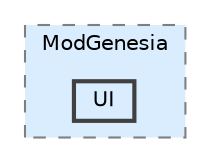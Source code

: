digraph "Q:/IdleWave/Projet/Assets/Scripts/ModGenesia/UI"
{
 // LATEX_PDF_SIZE
  bgcolor="transparent";
  edge [fontname=Helvetica,fontsize=10,labelfontname=Helvetica,labelfontsize=10];
  node [fontname=Helvetica,fontsize=10,shape=box,height=0.2,width=0.4];
  compound=true
  subgraph clusterdir_0b2f43b7b3d4a686a4c8e2c560629f2c {
    graph [ bgcolor="#daedff", pencolor="grey50", label="ModGenesia", fontname=Helvetica,fontsize=10 style="filled,dashed", URL="dir_0b2f43b7b3d4a686a4c8e2c560629f2c.html",tooltip=""]
  dir_a32237b5e5af43eb0d40737708d35b05 [label="UI", fillcolor="#daedff", color="grey25", style="filled,bold", URL="dir_a32237b5e5af43eb0d40737708d35b05.html",tooltip=""];
  }
}
